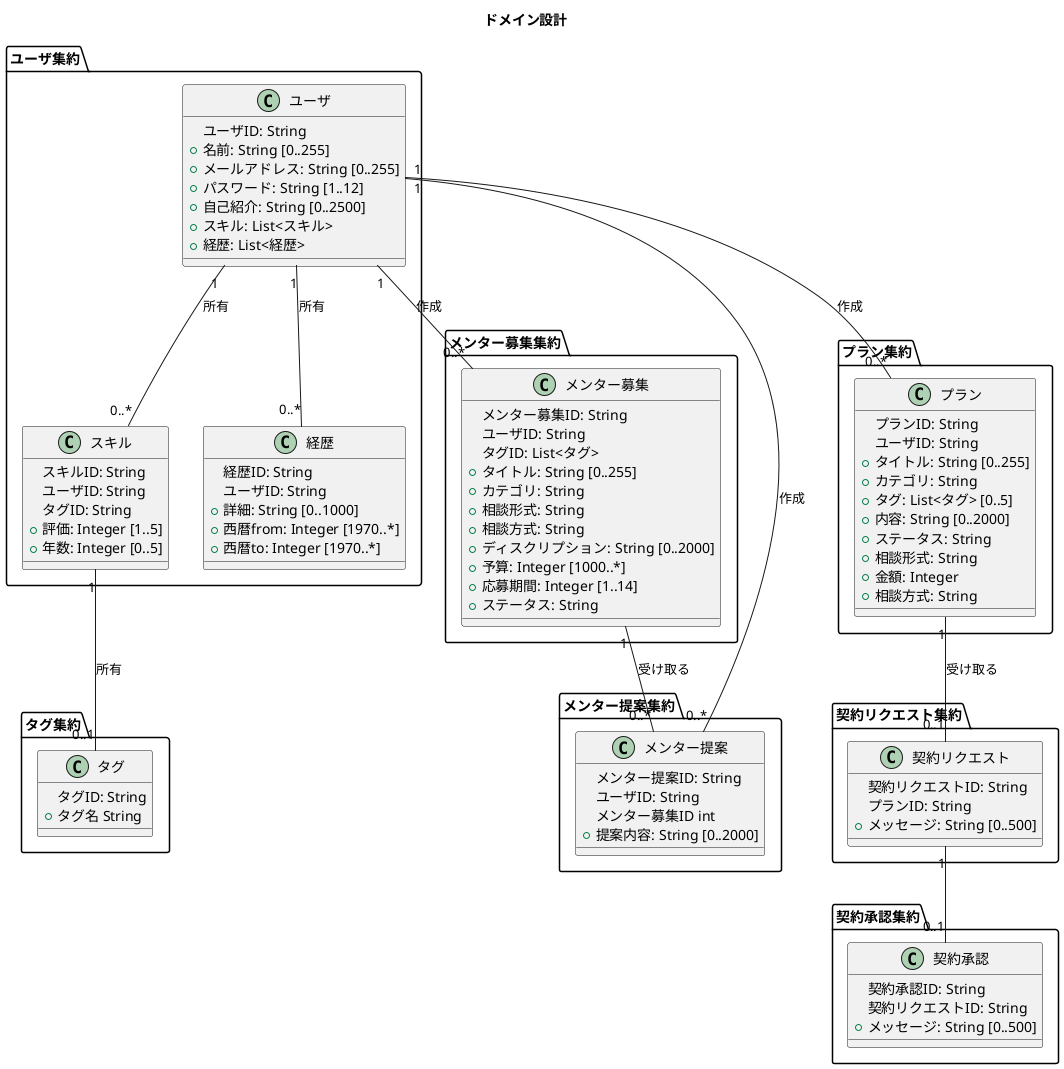 @startuml

title ドメイン設計

package ユーザ集約 {
  class ユーザ {
    ユーザID: String
    + 名前: String [0..255]
    + メールアドレス: String [0..255]
    + パスワード: String [1..12]
    + 自己紹介: String [0..2500]
    + スキル: List<スキル>
    + 経歴: List<経歴>
  }

  class スキル {
    スキルID: String
    ユーザID: String
    タグID: String
    + 評価: Integer [1..5]
    + 年数: Integer [0..5]
  }

  class 経歴 {
    経歴ID: String
    ユーザID: String
    + 詳細: String [0..1000]
    + 西暦from: Integer [1970..*]
    + 西暦to: Integer [1970..*]
  }
}


package メンター募集集約 {
  class メンター募集 {
    メンター募集ID: String
    ユーザID: String
    タグID: List<タグ>
    + タイトル: String [0..255]
    + カテゴリ: String
    + 相談形式: String
    + 相談方式: String
    + ディスクリプション: String [0..2000]
    + 予算: Integer [1000..*]
    + 応募期間: Integer [1..14]
    + ステータス: String
  }
}

package メンター提案集約 {
  class メンター提案 {
    メンター提案ID: String
    ユーザID: String
    メンター募集ID int
    + 提案内容: String [0..2000]
  }
}

package プラン集約 {
  class プラン {
    プランID: String
    ユーザID: String
    + タイトル: String [0..255]
    + カテゴリ: String
    + タグ: List<タグ> [0..5]
    + 内容: String [0..2000]
    + ステータス: String
    + 相談形式: String
    + 金額: Integer
    + 相談方式: String
  }
}

package 契約リクエスト集約 {
  class 契約リクエスト {
    契約リクエストID: String
    プランID: String
    + メッセージ: String [0..500]
  }
}

package 契約承認集約 {
  class 契約承認 {
    契約承認ID: String
    契約リクエストID: String
    + メッセージ: String [0..500]
  }
}

package タグ集約 {
  class タグ {
    タグID: String
    + タグ名 String
  }
}


ユーザ "1" -- "0..*" スキル : 所有
ユーザ "1" -- "0..*" 経歴 : 所有
ユーザ "1" -- "0..*" メンター募集 : 作成
ユーザ "1" -- "0..*" メンター提案 : 作成
ユーザ "1" -- "0..*" プラン : 作成
メンター募集 "1" -- "0..*" メンター提案 : 受け取る
プラン "1" -- "0..1" 契約リクエスト : 受け取る
契約リクエスト "1" -- "0..1" 契約承認
スキル "1" -- "0..1" タグ: 所有

@enduml